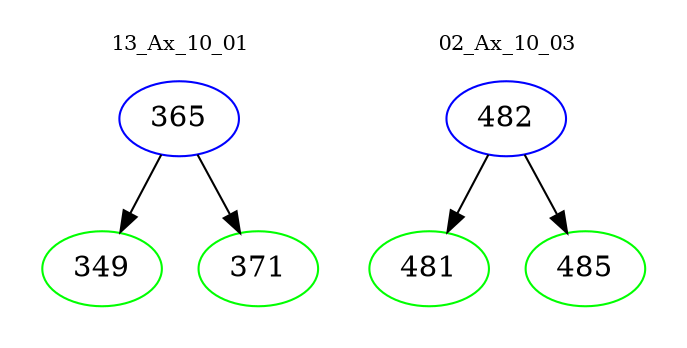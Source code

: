 digraph{
subgraph cluster_0 {
color = white
label = "13_Ax_10_01";
fontsize=10;
T0_365 [label="365", color="blue"]
T0_365 -> T0_349 [color="black"]
T0_349 [label="349", color="green"]
T0_365 -> T0_371 [color="black"]
T0_371 [label="371", color="green"]
}
subgraph cluster_1 {
color = white
label = "02_Ax_10_03";
fontsize=10;
T1_482 [label="482", color="blue"]
T1_482 -> T1_481 [color="black"]
T1_481 [label="481", color="green"]
T1_482 -> T1_485 [color="black"]
T1_485 [label="485", color="green"]
}
}
